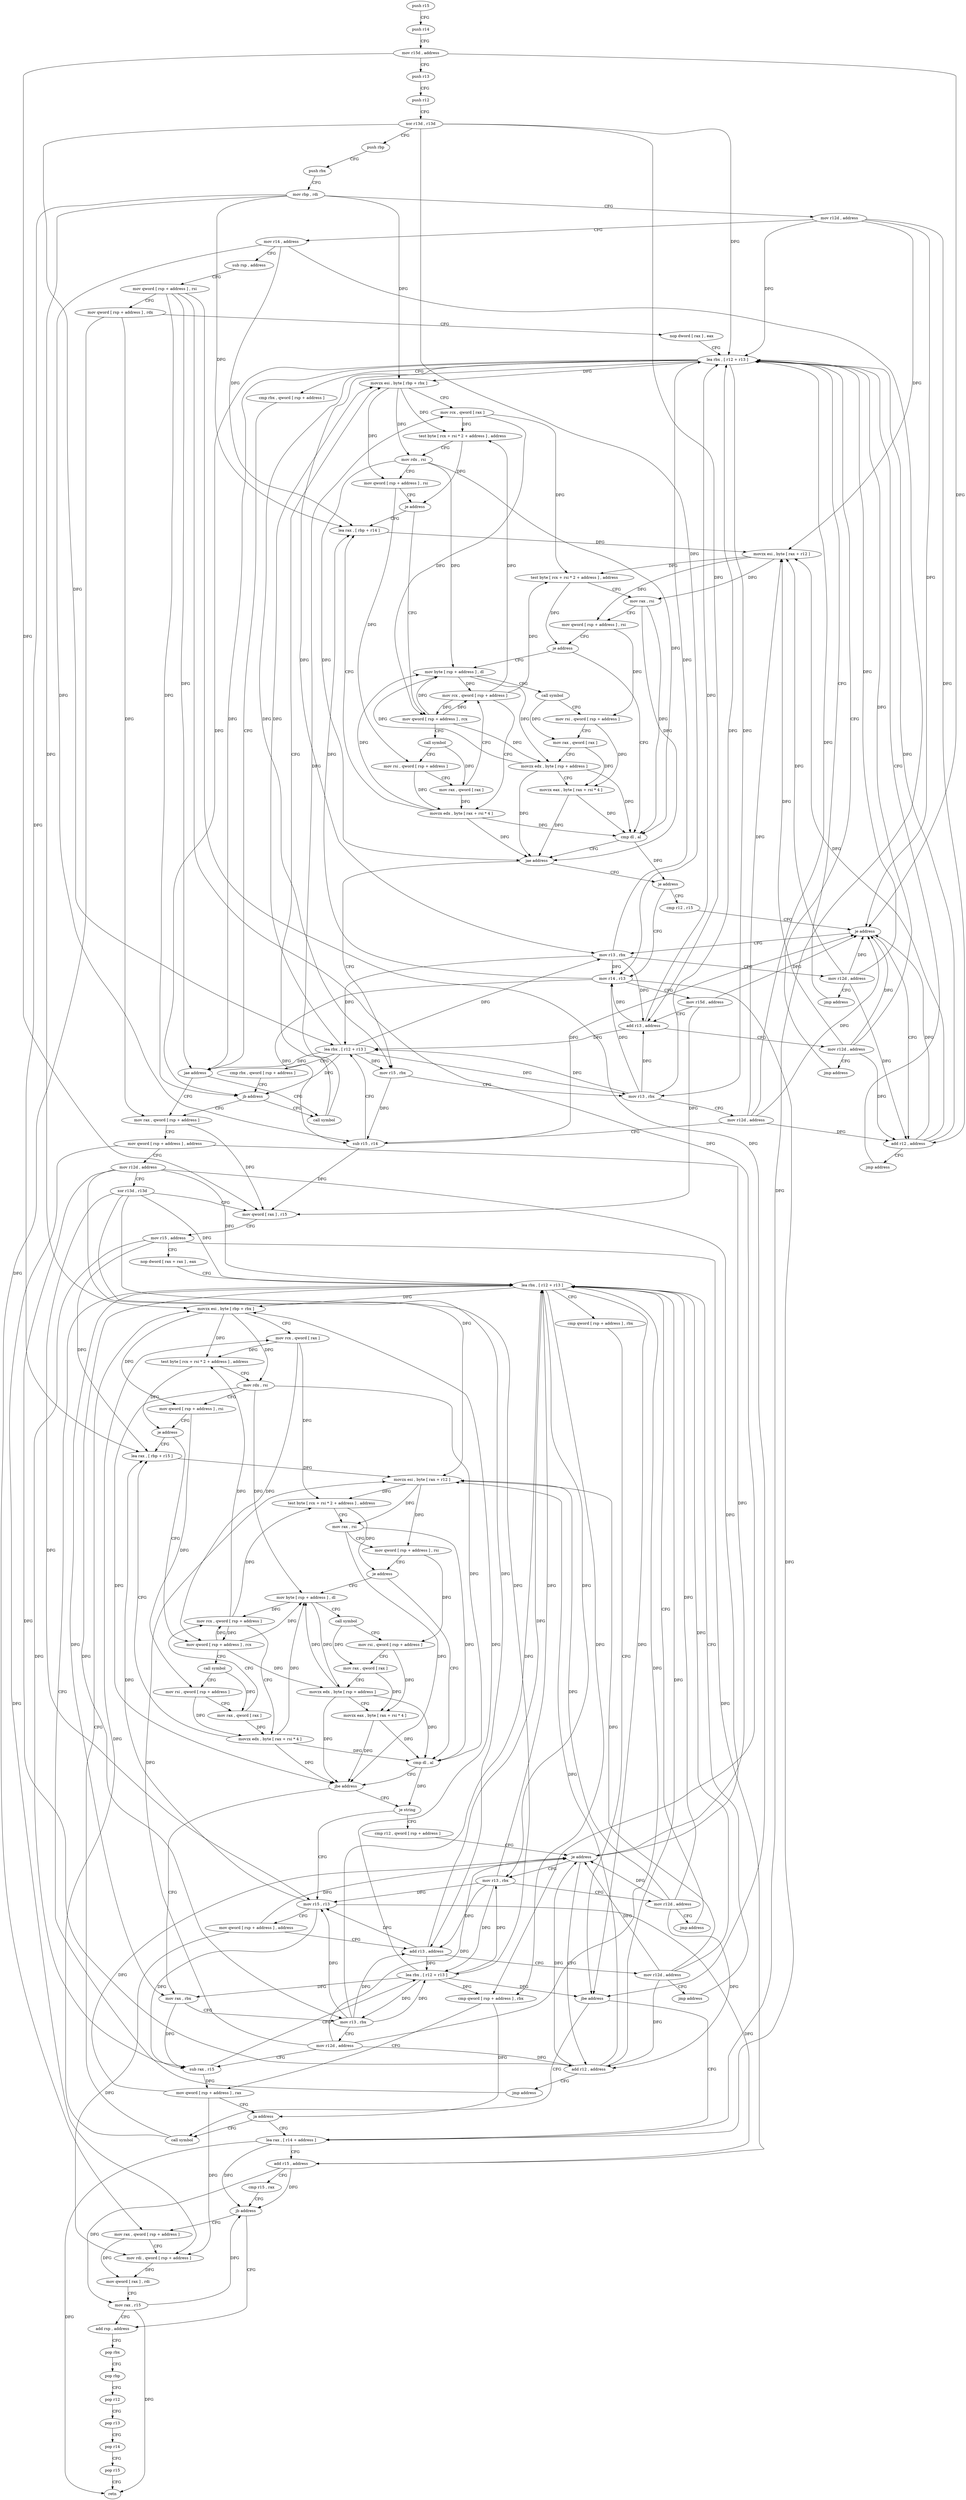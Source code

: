 digraph "func" {
"4356032" [label = "push r15" ]
"4356034" [label = "push r14" ]
"4356036" [label = "mov r15d , address" ]
"4356042" [label = "push r13" ]
"4356044" [label = "push r12" ]
"4356046" [label = "xor r13d , r13d" ]
"4356049" [label = "push rbp" ]
"4356050" [label = "push rbx" ]
"4356051" [label = "mov rbp , rdi" ]
"4356054" [label = "mov r12d , address" ]
"4356060" [label = "mov r14 , address" ]
"4356067" [label = "sub rsp , address" ]
"4356071" [label = "mov qword [ rsp + address ] , rsi" ]
"4356076" [label = "mov qword [ rsp + address ] , rdx" ]
"4356081" [label = "nop dword [ rax ] , eax" ]
"4356088" [label = "lea rbx , [ r12 + r13 ]" ]
"4356247" [label = "mov rax , qword [ rsp + address ]" ]
"4356252" [label = "mov qword [ rsp + address ] , address" ]
"4356261" [label = "mov r12d , address" ]
"4356267" [label = "xor r13d , r13d" ]
"4356270" [label = "mov qword [ rax ] , r15" ]
"4356273" [label = "mov r15 , address" ]
"4356280" [label = "nop dword [ rax + rax ] , eax" ]
"4356288" [label = "lea rbx , [ r12 + r13 ]" ]
"4356103" [label = "call symbol" ]
"4356108" [label = "movzx esi , byte [ rbp + rbx ]" ]
"4356113" [label = "mov rcx , qword [ rax ]" ]
"4356116" [label = "test byte [ rcx + rsi * 2 + address ] , address" ]
"4356121" [label = "mov rdx , rsi" ]
"4356124" [label = "mov qword [ rsp + address ] , rsi" ]
"4356129" [label = "je address" ]
"4356158" [label = "lea rax , [ rbp + r14 ]" ]
"4356131" [label = "mov qword [ rsp + address ] , rcx" ]
"4356448" [label = "lea rax , [ r14 + address ]" ]
"4356452" [label = "add r15 , address" ]
"4356456" [label = "cmp r15 , rax" ]
"4356459" [label = "jb address" ]
"4356477" [label = "add rsp , address" ]
"4356461" [label = "mov rax , qword [ rsp + address ]" ]
"4356303" [label = "call symbol" ]
"4356308" [label = "movzx esi , byte [ rbp + rbx ]" ]
"4356313" [label = "mov rcx , qword [ rax ]" ]
"4356316" [label = "test byte [ rcx + rsi * 2 + address ] , address" ]
"4356321" [label = "mov rdx , rsi" ]
"4356324" [label = "mov qword [ rsp + address ] , rsi" ]
"4356329" [label = "je address" ]
"4356358" [label = "lea rax , [ rbp + r15 ]" ]
"4356331" [label = "mov qword [ rsp + address ] , rcx" ]
"4356163" [label = "movzx esi , byte [ rax + r12 ]" ]
"4356168" [label = "test byte [ rcx + rsi * 2 + address ] , address" ]
"4356173" [label = "mov rax , rsi" ]
"4356176" [label = "mov qword [ rsp + address ] , rsi" ]
"4356181" [label = "je address" ]
"4356209" [label = "cmp dl , al" ]
"4356183" [label = "mov byte [ rsp + address ] , dl" ]
"4356136" [label = "call symbol" ]
"4356141" [label = "mov rsi , qword [ rsp + address ]" ]
"4356146" [label = "mov rax , qword [ rax ]" ]
"4356149" [label = "mov rcx , qword [ rsp + address ]" ]
"4356154" [label = "movzx edx , byte [ rax + rsi * 4 ]" ]
"4356481" [label = "pop rbx" ]
"4356482" [label = "pop rbp" ]
"4356483" [label = "pop r12" ]
"4356485" [label = "pop r13" ]
"4356487" [label = "pop r14" ]
"4356489" [label = "pop r15" ]
"4356491" [label = "retn" ]
"4356466" [label = "mov rdi , qword [ rsp + address ]" ]
"4356471" [label = "mov qword [ rax ] , rdi" ]
"4356474" [label = "mov rax , r15" ]
"4356363" [label = "movzx esi , byte [ rax + r12 ]" ]
"4356368" [label = "test byte [ rcx + rsi * 2 + address ] , address" ]
"4356373" [label = "mov rax , rsi" ]
"4356376" [label = "mov qword [ rsp + address ] , rsi" ]
"4356381" [label = "je address" ]
"4356409" [label = "cmp dl , al" ]
"4356383" [label = "mov byte [ rsp + address ] , dl" ]
"4356336" [label = "call symbol" ]
"4356341" [label = "mov rsi , qword [ rsp + address ]" ]
"4356346" [label = "mov rax , qword [ rax ]" ]
"4356349" [label = "mov rcx , qword [ rsp + address ]" ]
"4356354" [label = "movzx edx , byte [ rax + rsi * 4 ]" ]
"4356211" [label = "jae address" ]
"4356528" [label = "je address" ]
"4356217" [label = "mov r15 , rbx" ]
"4356187" [label = "call symbol" ]
"4356192" [label = "mov rsi , qword [ rsp + address ]" ]
"4356197" [label = "mov rax , qword [ rax ]" ]
"4356200" [label = "movzx edx , byte [ rsp + address ]" ]
"4356205" [label = "movzx eax , byte [ rax + rsi * 4 ]" ]
"4356411" [label = "jbe address" ]
"4356496" [label = "je string" ]
"4356413" [label = "mov rax , rbx" ]
"4356387" [label = "call symbol" ]
"4356392" [label = "mov rsi , qword [ rsp + address ]" ]
"4356397" [label = "mov rax , qword [ rax ]" ]
"4356400" [label = "movzx edx , byte [ rsp + address ]" ]
"4356405" [label = "movzx eax , byte [ rax + rsi * 4 ]" ]
"4356576" [label = "cmp r12 , r15" ]
"4356530" [label = "mov r14 , r13" ]
"4356220" [label = "mov r13 , rbx" ]
"4356223" [label = "mov r12d , address" ]
"4356229" [label = "sub r15 , r14" ]
"4356232" [label = "lea rbx , [ r12 + r13 ]" ]
"4356236" [label = "cmp rbx , qword [ rsp + address ]" ]
"4356241" [label = "jb address" ]
"4356560" [label = "cmp r12 , qword [ rsp + address ]" ]
"4356498" [label = "mov r15 , r13" ]
"4356416" [label = "mov r13 , rbx" ]
"4356419" [label = "mov r12d , address" ]
"4356425" [label = "sub rax , r15" ]
"4356428" [label = "lea rbx , [ r12 + r13 ]" ]
"4356432" [label = "cmp qword [ rsp + address ] , rbx" ]
"4356437" [label = "mov qword [ rsp + address ] , rax" ]
"4356442" [label = "ja address" ]
"4356579" [label = "je address" ]
"4356608" [label = "mov r13 , rbx" ]
"4356581" [label = "add r12 , address" ]
"4356533" [label = "mov r15d , address" ]
"4356539" [label = "add r13 , address" ]
"4356543" [label = "mov r12d , address" ]
"4356549" [label = "jmp address" ]
"4356565" [label = "je address" ]
"4356592" [label = "mov r13 , rbx" ]
"4356567" [label = "add r12 , address" ]
"4356501" [label = "mov qword [ rsp + address ] , address" ]
"4356510" [label = "add r13 , address" ]
"4356514" [label = "mov r12d , address" ]
"4356520" [label = "jmp address" ]
"4356611" [label = "mov r12d , address" ]
"4356617" [label = "jmp address" ]
"4356585" [label = "jmp address" ]
"4356092" [label = "cmp rbx , qword [ rsp + address ]" ]
"4356097" [label = "jae address" ]
"4356595" [label = "mov r12d , address" ]
"4356601" [label = "jmp address" ]
"4356571" [label = "jmp address" ]
"4356292" [label = "cmp qword [ rsp + address ] , rbx" ]
"4356297" [label = "jbe address" ]
"4356032" -> "4356034" [ label = "CFG" ]
"4356034" -> "4356036" [ label = "CFG" ]
"4356036" -> "4356042" [ label = "CFG" ]
"4356036" -> "4356270" [ label = "DFG" ]
"4356036" -> "4356579" [ label = "DFG" ]
"4356042" -> "4356044" [ label = "CFG" ]
"4356044" -> "4356046" [ label = "CFG" ]
"4356046" -> "4356049" [ label = "CFG" ]
"4356046" -> "4356088" [ label = "DFG" ]
"4356046" -> "4356232" [ label = "DFG" ]
"4356046" -> "4356530" [ label = "DFG" ]
"4356046" -> "4356539" [ label = "DFG" ]
"4356049" -> "4356050" [ label = "CFG" ]
"4356050" -> "4356051" [ label = "CFG" ]
"4356051" -> "4356054" [ label = "CFG" ]
"4356051" -> "4356108" [ label = "DFG" ]
"4356051" -> "4356158" [ label = "DFG" ]
"4356051" -> "4356308" [ label = "DFG" ]
"4356051" -> "4356358" [ label = "DFG" ]
"4356054" -> "4356060" [ label = "CFG" ]
"4356054" -> "4356088" [ label = "DFG" ]
"4356054" -> "4356163" [ label = "DFG" ]
"4356054" -> "4356579" [ label = "DFG" ]
"4356054" -> "4356581" [ label = "DFG" ]
"4356060" -> "4356067" [ label = "CFG" ]
"4356060" -> "4356158" [ label = "DFG" ]
"4356060" -> "4356448" [ label = "DFG" ]
"4356060" -> "4356229" [ label = "DFG" ]
"4356067" -> "4356071" [ label = "CFG" ]
"4356071" -> "4356076" [ label = "CFG" ]
"4356071" -> "4356097" [ label = "DFG" ]
"4356071" -> "4356297" [ label = "DFG" ]
"4356071" -> "4356241" [ label = "DFG" ]
"4356071" -> "4356432" [ label = "DFG" ]
"4356076" -> "4356081" [ label = "CFG" ]
"4356076" -> "4356247" [ label = "DFG" ]
"4356076" -> "4356461" [ label = "DFG" ]
"4356081" -> "4356088" [ label = "CFG" ]
"4356088" -> "4356092" [ label = "CFG" ]
"4356088" -> "4356097" [ label = "DFG" ]
"4356088" -> "4356108" [ label = "DFG" ]
"4356088" -> "4356217" [ label = "DFG" ]
"4356088" -> "4356220" [ label = "DFG" ]
"4356088" -> "4356241" [ label = "DFG" ]
"4356088" -> "4356608" [ label = "DFG" ]
"4356247" -> "4356252" [ label = "CFG" ]
"4356247" -> "4356270" [ label = "DFG" ]
"4356252" -> "4356261" [ label = "CFG" ]
"4356252" -> "4356466" [ label = "DFG" ]
"4356252" -> "4356565" [ label = "DFG" ]
"4356261" -> "4356267" [ label = "CFG" ]
"4356261" -> "4356288" [ label = "DFG" ]
"4356261" -> "4356363" [ label = "DFG" ]
"4356261" -> "4356565" [ label = "DFG" ]
"4356261" -> "4356567" [ label = "DFG" ]
"4356267" -> "4356270" [ label = "CFG" ]
"4356267" -> "4356288" [ label = "DFG" ]
"4356267" -> "4356428" [ label = "DFG" ]
"4356267" -> "4356498" [ label = "DFG" ]
"4356267" -> "4356510" [ label = "DFG" ]
"4356270" -> "4356273" [ label = "CFG" ]
"4356273" -> "4356280" [ label = "CFG" ]
"4356273" -> "4356452" [ label = "DFG" ]
"4356273" -> "4356358" [ label = "DFG" ]
"4356273" -> "4356425" [ label = "DFG" ]
"4356280" -> "4356288" [ label = "CFG" ]
"4356288" -> "4356292" [ label = "CFG" ]
"4356288" -> "4356297" [ label = "DFG" ]
"4356288" -> "4356308" [ label = "DFG" ]
"4356288" -> "4356413" [ label = "DFG" ]
"4356288" -> "4356416" [ label = "DFG" ]
"4356288" -> "4356432" [ label = "DFG" ]
"4356288" -> "4356592" [ label = "DFG" ]
"4356103" -> "4356108" [ label = "CFG" ]
"4356103" -> "4356113" [ label = "DFG" ]
"4356108" -> "4356113" [ label = "CFG" ]
"4356108" -> "4356116" [ label = "DFG" ]
"4356108" -> "4356121" [ label = "DFG" ]
"4356108" -> "4356124" [ label = "DFG" ]
"4356113" -> "4356116" [ label = "DFG" ]
"4356113" -> "4356168" [ label = "DFG" ]
"4356113" -> "4356131" [ label = "DFG" ]
"4356116" -> "4356121" [ label = "CFG" ]
"4356116" -> "4356129" [ label = "DFG" ]
"4356121" -> "4356124" [ label = "CFG" ]
"4356121" -> "4356209" [ label = "DFG" ]
"4356121" -> "4356211" [ label = "DFG" ]
"4356121" -> "4356183" [ label = "DFG" ]
"4356124" -> "4356129" [ label = "CFG" ]
"4356124" -> "4356141" [ label = "DFG" ]
"4356129" -> "4356158" [ label = "CFG" ]
"4356129" -> "4356131" [ label = "CFG" ]
"4356158" -> "4356163" [ label = "DFG" ]
"4356131" -> "4356136" [ label = "CFG" ]
"4356131" -> "4356149" [ label = "DFG" ]
"4356131" -> "4356183" [ label = "DFG" ]
"4356131" -> "4356200" [ label = "DFG" ]
"4356448" -> "4356452" [ label = "CFG" ]
"4356448" -> "4356459" [ label = "DFG" ]
"4356448" -> "4356491" [ label = "DFG" ]
"4356452" -> "4356456" [ label = "CFG" ]
"4356452" -> "4356459" [ label = "DFG" ]
"4356452" -> "4356474" [ label = "DFG" ]
"4356456" -> "4356459" [ label = "CFG" ]
"4356459" -> "4356477" [ label = "CFG" ]
"4356459" -> "4356461" [ label = "CFG" ]
"4356477" -> "4356481" [ label = "CFG" ]
"4356461" -> "4356466" [ label = "CFG" ]
"4356461" -> "4356471" [ label = "DFG" ]
"4356303" -> "4356308" [ label = "CFG" ]
"4356303" -> "4356313" [ label = "DFG" ]
"4356308" -> "4356313" [ label = "CFG" ]
"4356308" -> "4356316" [ label = "DFG" ]
"4356308" -> "4356321" [ label = "DFG" ]
"4356308" -> "4356324" [ label = "DFG" ]
"4356313" -> "4356316" [ label = "DFG" ]
"4356313" -> "4356368" [ label = "DFG" ]
"4356313" -> "4356331" [ label = "DFG" ]
"4356316" -> "4356321" [ label = "CFG" ]
"4356316" -> "4356329" [ label = "DFG" ]
"4356321" -> "4356324" [ label = "CFG" ]
"4356321" -> "4356409" [ label = "DFG" ]
"4356321" -> "4356411" [ label = "DFG" ]
"4356321" -> "4356383" [ label = "DFG" ]
"4356324" -> "4356329" [ label = "CFG" ]
"4356324" -> "4356341" [ label = "DFG" ]
"4356329" -> "4356358" [ label = "CFG" ]
"4356329" -> "4356331" [ label = "CFG" ]
"4356358" -> "4356363" [ label = "DFG" ]
"4356331" -> "4356336" [ label = "CFG" ]
"4356331" -> "4356349" [ label = "DFG" ]
"4356331" -> "4356383" [ label = "DFG" ]
"4356331" -> "4356400" [ label = "DFG" ]
"4356163" -> "4356168" [ label = "DFG" ]
"4356163" -> "4356173" [ label = "DFG" ]
"4356163" -> "4356176" [ label = "DFG" ]
"4356168" -> "4356173" [ label = "CFG" ]
"4356168" -> "4356181" [ label = "DFG" ]
"4356173" -> "4356176" [ label = "CFG" ]
"4356173" -> "4356209" [ label = "DFG" ]
"4356173" -> "4356211" [ label = "DFG" ]
"4356176" -> "4356181" [ label = "CFG" ]
"4356176" -> "4356192" [ label = "DFG" ]
"4356181" -> "4356209" [ label = "CFG" ]
"4356181" -> "4356183" [ label = "CFG" ]
"4356209" -> "4356211" [ label = "CFG" ]
"4356209" -> "4356528" [ label = "DFG" ]
"4356183" -> "4356187" [ label = "CFG" ]
"4356183" -> "4356149" [ label = "DFG" ]
"4356183" -> "4356200" [ label = "DFG" ]
"4356136" -> "4356141" [ label = "CFG" ]
"4356136" -> "4356146" [ label = "DFG" ]
"4356141" -> "4356146" [ label = "CFG" ]
"4356141" -> "4356154" [ label = "DFG" ]
"4356146" -> "4356149" [ label = "CFG" ]
"4356146" -> "4356154" [ label = "DFG" ]
"4356149" -> "4356154" [ label = "CFG" ]
"4356149" -> "4356131" [ label = "DFG" ]
"4356149" -> "4356116" [ label = "DFG" ]
"4356149" -> "4356168" [ label = "DFG" ]
"4356154" -> "4356158" [ label = "CFG" ]
"4356154" -> "4356209" [ label = "DFG" ]
"4356154" -> "4356211" [ label = "DFG" ]
"4356154" -> "4356183" [ label = "DFG" ]
"4356481" -> "4356482" [ label = "CFG" ]
"4356482" -> "4356483" [ label = "CFG" ]
"4356483" -> "4356485" [ label = "CFG" ]
"4356485" -> "4356487" [ label = "CFG" ]
"4356487" -> "4356489" [ label = "CFG" ]
"4356489" -> "4356491" [ label = "CFG" ]
"4356466" -> "4356471" [ label = "DFG" ]
"4356471" -> "4356474" [ label = "CFG" ]
"4356474" -> "4356477" [ label = "CFG" ]
"4356474" -> "4356459" [ label = "DFG" ]
"4356474" -> "4356491" [ label = "DFG" ]
"4356363" -> "4356368" [ label = "DFG" ]
"4356363" -> "4356373" [ label = "DFG" ]
"4356363" -> "4356376" [ label = "DFG" ]
"4356368" -> "4356373" [ label = "CFG" ]
"4356368" -> "4356381" [ label = "DFG" ]
"4356373" -> "4356376" [ label = "CFG" ]
"4356373" -> "4356409" [ label = "DFG" ]
"4356373" -> "4356411" [ label = "DFG" ]
"4356376" -> "4356381" [ label = "CFG" ]
"4356376" -> "4356392" [ label = "DFG" ]
"4356381" -> "4356409" [ label = "CFG" ]
"4356381" -> "4356383" [ label = "CFG" ]
"4356409" -> "4356411" [ label = "CFG" ]
"4356409" -> "4356496" [ label = "DFG" ]
"4356383" -> "4356387" [ label = "CFG" ]
"4356383" -> "4356349" [ label = "DFG" ]
"4356383" -> "4356400" [ label = "DFG" ]
"4356336" -> "4356341" [ label = "CFG" ]
"4356336" -> "4356346" [ label = "DFG" ]
"4356341" -> "4356346" [ label = "CFG" ]
"4356341" -> "4356354" [ label = "DFG" ]
"4356346" -> "4356349" [ label = "CFG" ]
"4356346" -> "4356354" [ label = "DFG" ]
"4356349" -> "4356354" [ label = "CFG" ]
"4356349" -> "4356331" [ label = "DFG" ]
"4356349" -> "4356316" [ label = "DFG" ]
"4356349" -> "4356368" [ label = "DFG" ]
"4356354" -> "4356358" [ label = "CFG" ]
"4356354" -> "4356409" [ label = "DFG" ]
"4356354" -> "4356411" [ label = "DFG" ]
"4356354" -> "4356383" [ label = "DFG" ]
"4356211" -> "4356528" [ label = "CFG" ]
"4356211" -> "4356217" [ label = "CFG" ]
"4356528" -> "4356576" [ label = "CFG" ]
"4356528" -> "4356530" [ label = "CFG" ]
"4356217" -> "4356220" [ label = "CFG" ]
"4356217" -> "4356229" [ label = "DFG" ]
"4356187" -> "4356192" [ label = "CFG" ]
"4356187" -> "4356197" [ label = "DFG" ]
"4356192" -> "4356197" [ label = "CFG" ]
"4356192" -> "4356205" [ label = "DFG" ]
"4356197" -> "4356200" [ label = "CFG" ]
"4356197" -> "4356205" [ label = "DFG" ]
"4356200" -> "4356205" [ label = "CFG" ]
"4356200" -> "4356183" [ label = "DFG" ]
"4356200" -> "4356209" [ label = "DFG" ]
"4356200" -> "4356211" [ label = "DFG" ]
"4356205" -> "4356209" [ label = "DFG" ]
"4356205" -> "4356211" [ label = "DFG" ]
"4356411" -> "4356496" [ label = "CFG" ]
"4356411" -> "4356413" [ label = "CFG" ]
"4356496" -> "4356560" [ label = "CFG" ]
"4356496" -> "4356498" [ label = "CFG" ]
"4356413" -> "4356416" [ label = "CFG" ]
"4356413" -> "4356425" [ label = "DFG" ]
"4356387" -> "4356392" [ label = "CFG" ]
"4356387" -> "4356397" [ label = "DFG" ]
"4356392" -> "4356397" [ label = "CFG" ]
"4356392" -> "4356405" [ label = "DFG" ]
"4356397" -> "4356400" [ label = "CFG" ]
"4356397" -> "4356405" [ label = "DFG" ]
"4356400" -> "4356405" [ label = "CFG" ]
"4356400" -> "4356383" [ label = "DFG" ]
"4356400" -> "4356409" [ label = "DFG" ]
"4356400" -> "4356411" [ label = "DFG" ]
"4356405" -> "4356409" [ label = "DFG" ]
"4356405" -> "4356411" [ label = "DFG" ]
"4356576" -> "4356579" [ label = "CFG" ]
"4356530" -> "4356533" [ label = "CFG" ]
"4356530" -> "4356158" [ label = "DFG" ]
"4356530" -> "4356448" [ label = "DFG" ]
"4356530" -> "4356229" [ label = "DFG" ]
"4356220" -> "4356223" [ label = "CFG" ]
"4356220" -> "4356088" [ label = "DFG" ]
"4356220" -> "4356232" [ label = "DFG" ]
"4356220" -> "4356530" [ label = "DFG" ]
"4356220" -> "4356539" [ label = "DFG" ]
"4356223" -> "4356229" [ label = "CFG" ]
"4356223" -> "4356163" [ label = "DFG" ]
"4356223" -> "4356088" [ label = "DFG" ]
"4356223" -> "4356579" [ label = "DFG" ]
"4356223" -> "4356581" [ label = "DFG" ]
"4356229" -> "4356232" [ label = "CFG" ]
"4356229" -> "4356270" [ label = "DFG" ]
"4356229" -> "4356579" [ label = "DFG" ]
"4356232" -> "4356236" [ label = "CFG" ]
"4356232" -> "4356108" [ label = "DFG" ]
"4356232" -> "4356217" [ label = "DFG" ]
"4356232" -> "4356220" [ label = "DFG" ]
"4356232" -> "4356097" [ label = "DFG" ]
"4356232" -> "4356241" [ label = "DFG" ]
"4356232" -> "4356608" [ label = "DFG" ]
"4356236" -> "4356241" [ label = "CFG" ]
"4356241" -> "4356103" [ label = "CFG" ]
"4356241" -> "4356247" [ label = "CFG" ]
"4356560" -> "4356565" [ label = "CFG" ]
"4356498" -> "4356501" [ label = "CFG" ]
"4356498" -> "4356452" [ label = "DFG" ]
"4356498" -> "4356358" [ label = "DFG" ]
"4356498" -> "4356425" [ label = "DFG" ]
"4356416" -> "4356419" [ label = "CFG" ]
"4356416" -> "4356288" [ label = "DFG" ]
"4356416" -> "4356428" [ label = "DFG" ]
"4356416" -> "4356498" [ label = "DFG" ]
"4356416" -> "4356510" [ label = "DFG" ]
"4356419" -> "4356425" [ label = "CFG" ]
"4356419" -> "4356363" [ label = "DFG" ]
"4356419" -> "4356288" [ label = "DFG" ]
"4356419" -> "4356565" [ label = "DFG" ]
"4356419" -> "4356567" [ label = "DFG" ]
"4356425" -> "4356428" [ label = "CFG" ]
"4356425" -> "4356437" [ label = "DFG" ]
"4356428" -> "4356432" [ label = "DFG" ]
"4356428" -> "4356297" [ label = "DFG" ]
"4356428" -> "4356308" [ label = "DFG" ]
"4356428" -> "4356413" [ label = "DFG" ]
"4356428" -> "4356416" [ label = "DFG" ]
"4356428" -> "4356592" [ label = "DFG" ]
"4356432" -> "4356437" [ label = "CFG" ]
"4356432" -> "4356442" [ label = "DFG" ]
"4356437" -> "4356442" [ label = "CFG" ]
"4356437" -> "4356466" [ label = "DFG" ]
"4356437" -> "4356565" [ label = "DFG" ]
"4356442" -> "4356303" [ label = "CFG" ]
"4356442" -> "4356448" [ label = "CFG" ]
"4356579" -> "4356608" [ label = "CFG" ]
"4356579" -> "4356581" [ label = "CFG" ]
"4356608" -> "4356611" [ label = "CFG" ]
"4356608" -> "4356088" [ label = "DFG" ]
"4356608" -> "4356232" [ label = "DFG" ]
"4356608" -> "4356530" [ label = "DFG" ]
"4356608" -> "4356539" [ label = "DFG" ]
"4356581" -> "4356585" [ label = "CFG" ]
"4356581" -> "4356163" [ label = "DFG" ]
"4356581" -> "4356088" [ label = "DFG" ]
"4356581" -> "4356579" [ label = "DFG" ]
"4356533" -> "4356539" [ label = "CFG" ]
"4356533" -> "4356270" [ label = "DFG" ]
"4356533" -> "4356579" [ label = "DFG" ]
"4356539" -> "4356543" [ label = "CFG" ]
"4356539" -> "4356088" [ label = "DFG" ]
"4356539" -> "4356232" [ label = "DFG" ]
"4356539" -> "4356530" [ label = "DFG" ]
"4356543" -> "4356549" [ label = "CFG" ]
"4356543" -> "4356163" [ label = "DFG" ]
"4356543" -> "4356088" [ label = "DFG" ]
"4356543" -> "4356579" [ label = "DFG" ]
"4356543" -> "4356581" [ label = "DFG" ]
"4356549" -> "4356088" [ label = "CFG" ]
"4356565" -> "4356592" [ label = "CFG" ]
"4356565" -> "4356567" [ label = "CFG" ]
"4356592" -> "4356595" [ label = "CFG" ]
"4356592" -> "4356288" [ label = "DFG" ]
"4356592" -> "4356428" [ label = "DFG" ]
"4356592" -> "4356498" [ label = "DFG" ]
"4356592" -> "4356510" [ label = "DFG" ]
"4356567" -> "4356571" [ label = "CFG" ]
"4356567" -> "4356363" [ label = "DFG" ]
"4356567" -> "4356288" [ label = "DFG" ]
"4356567" -> "4356565" [ label = "DFG" ]
"4356501" -> "4356510" [ label = "CFG" ]
"4356501" -> "4356466" [ label = "DFG" ]
"4356501" -> "4356565" [ label = "DFG" ]
"4356510" -> "4356514" [ label = "CFG" ]
"4356510" -> "4356288" [ label = "DFG" ]
"4356510" -> "4356428" [ label = "DFG" ]
"4356510" -> "4356498" [ label = "DFG" ]
"4356514" -> "4356520" [ label = "CFG" ]
"4356514" -> "4356363" [ label = "DFG" ]
"4356514" -> "4356288" [ label = "DFG" ]
"4356514" -> "4356565" [ label = "DFG" ]
"4356514" -> "4356567" [ label = "DFG" ]
"4356520" -> "4356288" [ label = "CFG" ]
"4356611" -> "4356617" [ label = "CFG" ]
"4356611" -> "4356163" [ label = "DFG" ]
"4356611" -> "4356088" [ label = "DFG" ]
"4356611" -> "4356579" [ label = "DFG" ]
"4356611" -> "4356581" [ label = "DFG" ]
"4356617" -> "4356088" [ label = "CFG" ]
"4356585" -> "4356088" [ label = "CFG" ]
"4356092" -> "4356097" [ label = "CFG" ]
"4356097" -> "4356247" [ label = "CFG" ]
"4356097" -> "4356103" [ label = "CFG" ]
"4356595" -> "4356601" [ label = "CFG" ]
"4356595" -> "4356363" [ label = "DFG" ]
"4356595" -> "4356288" [ label = "DFG" ]
"4356595" -> "4356565" [ label = "DFG" ]
"4356595" -> "4356567" [ label = "DFG" ]
"4356601" -> "4356288" [ label = "CFG" ]
"4356571" -> "4356288" [ label = "CFG" ]
"4356292" -> "4356297" [ label = "CFG" ]
"4356297" -> "4356448" [ label = "CFG" ]
"4356297" -> "4356303" [ label = "CFG" ]
}
